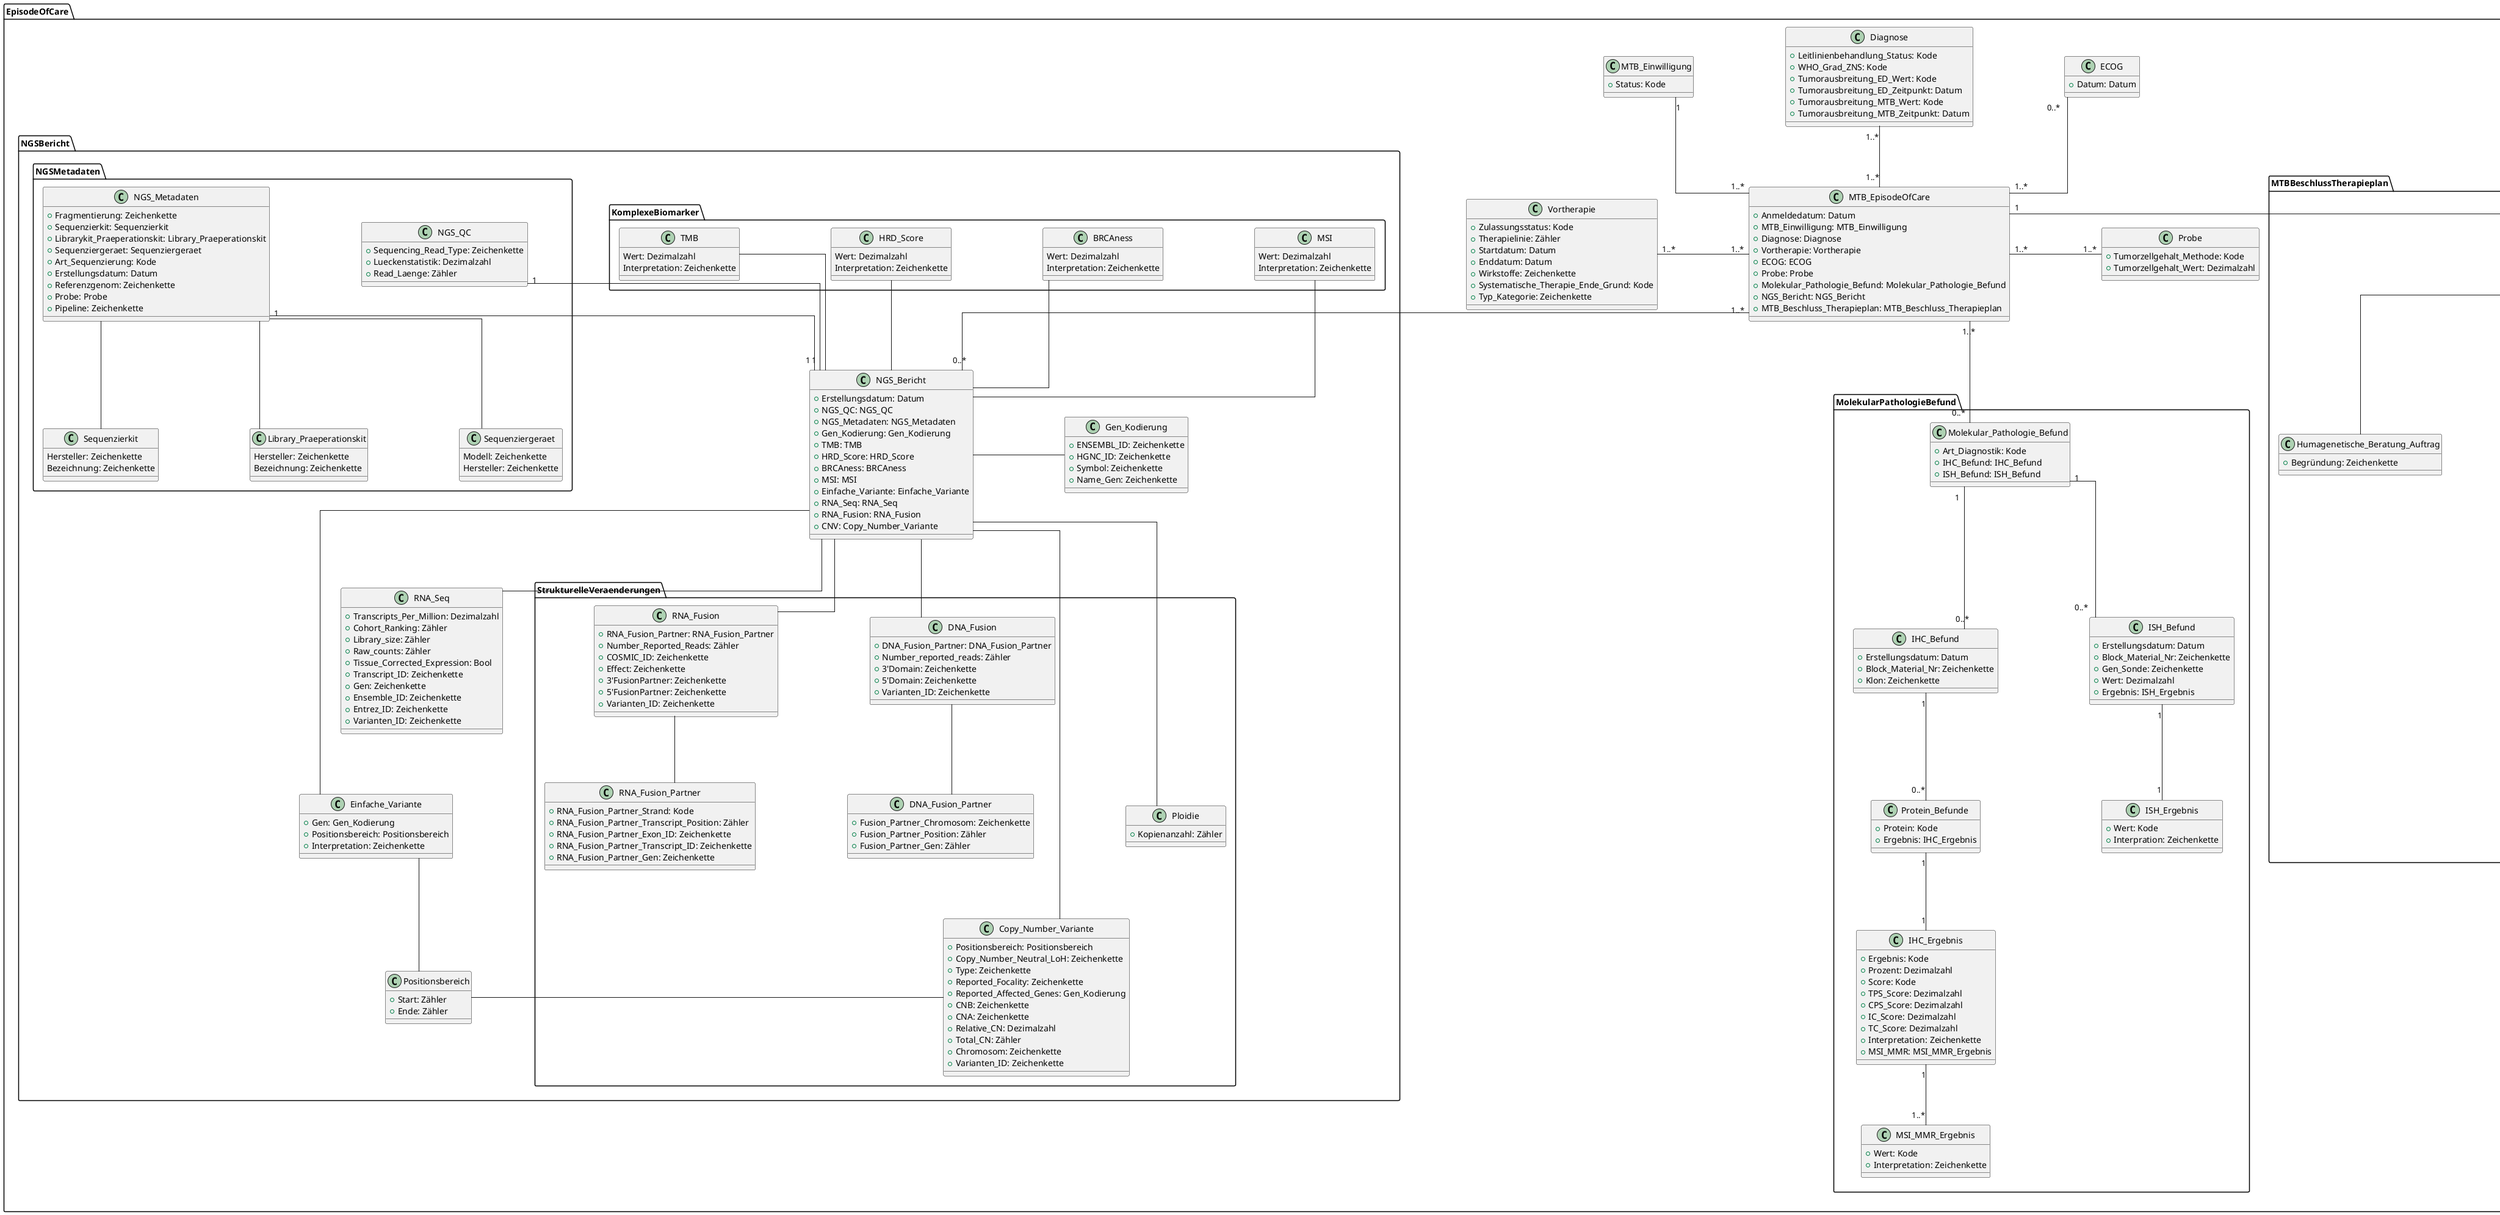 @startuml MII_MTB_LM
skinparam Linetype ortho
skinparam Nodesep 150
skinparam Ranksep 80
skinparam legendBackgroundColor #white

package EpisodeOfCare {
    class MTB_EpisodeOfCare {
        + Anmeldedatum: Datum
        + MTB_Einwilligung: MTB_Einwilligung
        + Diagnose: Diagnose
        + Vortherapie: Vortherapie
        + ECOG: ECOG
        + Probe: Probe
        + Molekular_Pathologie_Befund: Molekular_Pathologie_Befund
        + NGS_Bericht: NGS_Bericht
        + MTB_Beschluss_Therapieplan: MTB_Beschluss_Therapieplan
    }

    class MTB_Einwilligung {
        + Status: Kode
    }

    class Diagnose {
        + Leitlinienbehandlung_Status: Kode
        + WHO_Grad_ZNS: Kode
        + Tumorausbreitung_ED_Wert: Kode
        + Tumorausbreitung_ED_Zeitpunkt: Datum
        + Tumorausbreitung_MTB_Wert: Kode
        + Tumorausbreitung_MTB_Zeitpunkt: Datum
    }

    class Vortherapie {
        + Zulassungsstatus: Kode
        + Therapielinie: Zähler
        + Startdatum: Datum
        + Enddatum: Datum
        + Wirkstoffe: Zeichenkette
        + Systematische_Therapie_Ende_Grund: Kode
        + Typ_Kategorie: Zeichenkette
    }

    class ECOG {
        + Datum: Datum
    }

    class Probe {
        + Tumorzellgehalt_Methode: Kode
        + Tumorzellgehalt_Wert: Dezimalzahl
    }

    package MolekularPathologieBefund {
        class Molekular_Pathologie_Befund {
            + Art_Diagnostik: Kode
            + IHC_Befund: IHC_Befund
            + ISH_Befund: ISH_Befund
        }

        class IHC_Befund {
            + Erstellungsdatum: Datum
            + Block_Material_Nr: Zeichenkette
            + Klon: Zeichenkette
        }

        class Protein_Befunde {
            + Protein: Kode
            + Ergebnis: IHC_Ergebnis
        }

        class IHC_Ergebnis {
            + Ergebnis: Kode
            + Prozent: Dezimalzahl
            + Score: Kode
            + TPS_Score: Dezimalzahl
            + CPS_Score: Dezimalzahl
            + IC_Score: Dezimalzahl
            + TC_Score: Dezimalzahl
            + Interpretation: Zeichenkette
            + MSI_MMR: MSI_MMR_Ergebnis
        }

        class MSI_MMR_Ergebnis {
            + Wert: Kode
            + Interpretation: Zeichenkette
        }

        class ISH_Befund {
            + Erstellungsdatum: Datum
            + Block_Material_Nr: Zeichenkette
            + Gen_Sonde: Zeichenkette
            + Wert: Dezimalzahl
            + Ergebnis: ISH_Ergebnis
        }

        class ISH_Ergebnis {
            + Wert: Kode
            + Interpration: Zeichenkette
        }
    }

    package NGSBericht {
        class NGS_Bericht {
            + Erstellungsdatum: Datum
            + NGS_QC: NGS_QC
            + NGS_Metadaten: NGS_Metadaten
            + Gen_Kodierung: Gen_Kodierung
            + TMB: TMB
            + HRD_Score: HRD_Score
            + BRCAness: BRCAness
            + MSI: MSI
            + Einfache_Variante: Einfache_Variante
            + RNA_Seq: RNA_Seq
            + RNA_Fusion: RNA_Fusion
            + CNV: Copy_Number_Variante
        }

        package NGSMetadaten {

            class NGS_QC {
                + Sequencing_Read_Type: Zeichenkette
                + Lueckenstatistik: Dezimalzahl
                + Read_Laenge: Zähler
            }

            class NGS_Metadaten {
                + Fragmentierung: Zeichenkette
                + Sequenzierkit: Sequenzierkit
                + Librarykit_Praeperationskit: Library_Praeperationskit
                + Sequenziergeraet: Sequenziergeraet
                + Art_Sequenzierung: Kode
                + Erstellungsdatum: Datum
                + Referenzgenom: Zeichenkette
                + Probe: Probe
                + Pipeline: Zeichenkette
            }

            class Sequenzierkit {
                Hersteller: Zeichenkette
                Bezeichnung: Zeichenkette
            }

            class Library_Praeperationskit {
                Hersteller: Zeichenkette
                Bezeichnung: Zeichenkette
            }

            class Sequenziergeraet {
                Modell: Zeichenkette
                Hersteller: Zeichenkette
            }
        }

        class Gen_Kodierung{
            + ENSEMBL_ID: Zeichenkette
            + HGNC_ID: Zeichenkette
            + Symbol: Zeichenkette
            + Name_Gen: Zeichenkette
        }

        package KomplexeBiomarker {
            class TMB {
                Wert: Dezimalzahl
                Interpretation: Zeichenkette
            }

            class HRD_Score {
                Wert: Dezimalzahl
                Interpretation: Zeichenkette
            }

            class BRCAness {
                Wert: Dezimalzahl
                Interpretation: Zeichenkette
            }

            class MSI {
                Wert: Dezimalzahl
                Interpretation: Zeichenkette
            }
        }

        class Positionsbereich {
            + Start: Zähler
            + Ende: Zähler
        } 

        class Einfache_Variante {
            + Gen: Gen_Kodierung
            + Positionsbereich: Positionsbereich
            + Interpretation: Zeichenkette
        }

        class RNA_Seq {
            + Transcripts_Per_Million: Dezimalzahl
            + Cohort_Ranking: Zähler
            + Library_size: Zähler
            + Raw_counts: Zähler
            + Tissue_Corrected_Expression: Bool
            + Transcript_ID: Zeichenkette
            + Gen: Zeichenkette
            + Ensemble_ID: Zeichenkette
            + Entrez_ID: Zeichenkette
            + Varianten_ID: Zeichenkette
        }

        package StrukturelleVeraenderungen {
            class RNA_Fusion {
                + RNA_Fusion_Partner: RNA_Fusion_Partner
                + Number_Reported_Reads: Zähler
                + COSMIC_ID: Zeichenkette
                + Effect: Zeichenkette
                + 3'FusionPartner: Zeichenkette
                + 5'FusionPartner: Zeichenkette
                + Varianten_ID: Zeichenkette
            }

            class RNA_Fusion_Partner {
                + RNA_Fusion_Partner_Strand: Kode
                + RNA_Fusion_Partner_Transcript_Position: Zähler
                + RNA_Fusion_Partner_Exon_ID: Zeichenkette
                + RNA_Fusion_Partner_Transcript_ID: Zeichenkette
                + RNA_Fusion_Partner_Gen: Zeichenkette
            }

            class DNA_Fusion {
                + DNA_Fusion_Partner: DNA_Fusion_Partner
                + Number_reported_reads: Zähler
                + 3'Domain: Zeichenkette
                + 5'Domain: Zeichenkette
                + Varianten_ID: Zeichenkette
            }

            class DNA_Fusion_Partner {
                + Fusion_Partner_Chromosom: Zeichenkette
                + Fusion_Partner_Position: Zähler
                + Fusion_Partner_Gen: Zähler
            }

            class Copy_Number_Variante {
                + Positionsbereich: Positionsbereich
                + Copy_Number_Neutral_LoH: Zeichenkette
                + Type: Zeichenkette
                + Reported_Focality: Zeichenkette
                + Reported_Affected_Genes: Gen_Kodierung
                + CNB: Zeichenkette
                + CNA: Zeichenkette
                + Relative_CN: Dezimalzahl
                + Total_CN: Zähler
                + Chromosom: Zeichenkette
                + Varianten_ID: Zeichenkette

            } 
            
            class Ploidie {
                + Kopienanzahl: Zähler
            }
        }

    }

    package MTBBeschlussTherapieplan {
        class MTB_Beschluss_Therapieplan {
            + Erstellungsdatum: Datum
            + Protokollauszug: Zeichenkette
            + Status_Begründung: Zeichenkette
            + Therapie_Empfehlung: Therapie_Empfehlung
            + Rebiopsie_Auftrag: Zeichenkette
            + Humangenetische_Beratung_Auftrag: Humagenetische_Beratung_Auftrag
            + Histologie_Reevaluation_Auftrag: Histologie_Reevaluation_Auftrag
        }

        class Therapie_Empfehlung {
            + Stützende_Molekulare_Alterationen: Zeichenkette
            + Stützende_Entität: Zeichenkette
            + Evidenz_Level: Evidenz_Level
            + Wirkstoffe: Zeichenkette
            + Priorität: Kode
            + Studien_Einschluss_Empfehlung: Studien_Einschluss_Empfehlung
        }

        class Evidenz_Level {
            + Graduierung: Kode
            + Zusatz: Zeichenkette
            + Publikation: Publikation
        }

        class Publikation {
            + Digital_class_Identifier: Zeichenkette
            + Pub_Med_Identifier: Zeichenkette
        }

        class Studien_Einschluss_Empfehlung{
            + Stützende_Entität: Zeichenkette
            + NCT_Nummer: Zeichenkette
            + Eudra_CT_Cummer: Zeichenkette
            + DRKS_Nummer: Zeichenkette
        }

        class Rebiopsie_Auftrag {
            + Begründung: Zeichenkette
        }

        class Humagenetische_Beratung_Auftrag {
            + Begründung: Zeichenkette
        }

        class Histologie_Reevaluation_Auftrag {
            + Begründung: Zeichenkette
        }
    }
}

package FollowUp {
    class MTB_Followup {
        + Erfassungsdatum: Datum
        + Follow_up_Status: Kode
        + Grund_Nicht_Umsetzung: Kode
        + Systemische_Therapie: Kode
    }

    class MTB_Systemische_Therapie {
        + Therapie_Startdatum: Datum
        + Therapie_Enddatum: Datum
        + Systemische_Therapie_Ende_Grund: Kode
        + Therapie_Empfehlung: Zeichenkette
        + Bemerkungen : Zeichenkette
        + Status: Kode
        + Wirkstoffe: Zeichenkette
        + Dosisdichte: Kode
        + Response_Befund: Response_Befund
    }

    class Response_Befund {
        + Response_Beurteilung: Kode
        + Beurteilungsmethode: Kode
        + Zeitpunkt: Datum
    }


    class MTB_Antrag_Kostenuebernahme {
        + Ausstellungsdatum: Datum
        + Therapieempfehlung: Zeichenkette
        + Antragsstadium: Kode
        + Antragstellung_ZPM_Geschaeftstelle: Zeichenkette
    }

    class MTB_Antwort_Kostenuebernahme {
        + Datum: Datum
        + Antrag: Zeichenkette
        + Status: Kode
        + Grund: Kode
    }
}


MTB_EpisodeOfCare "1..*" -u- "1" MTB_Einwilligung
MTB_EpisodeOfCare "1..*" -u- "1..*" Diagnose
MTB_EpisodeOfCare "1..*" -l- "1..*" Vortherapie
MTB_EpisodeOfCare "1..*" -u- "0..*" ECOG
MTB_EpisodeOfCare "1..*" -r- "1..*" Probe
MTB_EpisodeOfCare "1..*" -- "0..*" Molekular_Pathologie_Befund
MTB_EpisodeOfCare "1..*" -d- "0..*" NGS_Bericht
MTB_EpisodeOfCare "1" -l- "0..*" MTB_Beschluss_Therapieplan

Molekular_Pathologie_Befund "1" -- "0..*" IHC_Befund
IHC_Befund "1" -- "0..*" Protein_Befunde
Protein_Befunde "1" -- "1" IHC_Ergebnis
IHC_Ergebnis "1" -- "1..*" MSI_MMR_Ergebnis
Molekular_Pathologie_Befund "1" -- "0..*" ISH_Befund
ISH_Befund "1" -- "1" ISH_Ergebnis

NGS_Bericht "1" -u- "1" NGS_QC
NGS_Bericht "1" -- "1" NGS_Metadaten
NGS_Bericht -r- Gen_Kodierung
NGS_Bericht -- Einfache_Variante
NGS_Bericht -- RNA_Seq
NGS_Bericht -- RNA_Fusion
NGS_Bericht -u- TMB
NGS_Bericht -u- HRD_Score
NGS_Bericht -u- BRCAness
NGS_Bericht -u- MSI
NGS_Bericht -- Copy_Number_Variante
NGS_Bericht -- Ploidie
NGS_Bericht -- DNA_Fusion
RNA_Fusion -- RNA_Fusion_Partner
DNA_Fusion -- DNA_Fusion_Partner
NGS_Metadaten -- Sequenzierkit
NGS_Metadaten -- Library_Praeperationskit
NGS_Metadaten -- Sequenziergeraet
Einfache_Variante -d- Positionsbereich
Copy_Number_Variante -l- Positionsbereich

MTB_Beschluss_Therapieplan -- Therapie_Empfehlung
Therapie_Empfehlung -- Evidenz_Level
Evidenz_Level -- Publikation
Therapie_Empfehlung -- Studien_Einschluss_Empfehlung
MTB_Beschluss_Therapieplan -- Rebiopsie_Auftrag
MTB_Beschluss_Therapieplan -- Humagenetische_Beratung_Auftrag
MTB_Beschluss_Therapieplan -- Histologie_Reevaluation_Auftrag

MTB_Followup -- MTB_Systemische_Therapie
MTB_Systemische_Therapie -- Response_Befund
MTB_Followup -- MTB_Antrag_Kostenuebernahme
MTB_Followup -- MTB_Antwort_Kostenuebernahme

Ploidie -[hidden]- Copy_Number_Variante
DNA_Fusion_Partner -[hidden]- Copy_Number_Variante
RNA_Seq -[hidden]- Einfache_Variante
NGS_QC -[hidden]- Sequenziergeraet
FollowUp -[hidden]r- MolekularPathologieBefund
FollowUp -[hidden]l- MTB_Beschluss_Therapieplan
FollowUp -[hidden]d- MolekularPathologieBefund
@enduml